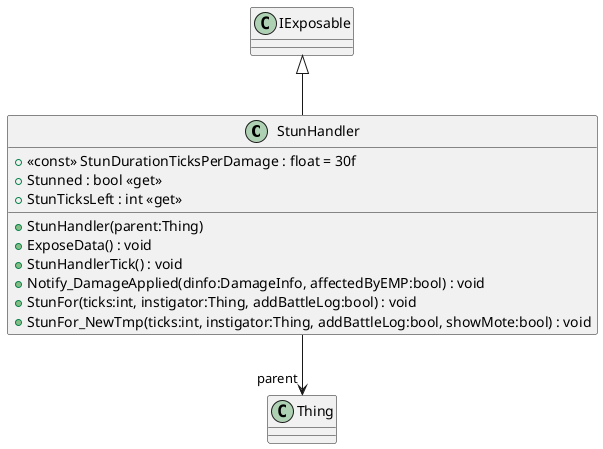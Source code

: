 @startuml
class StunHandler {
    + <<const>> StunDurationTicksPerDamage : float = 30f
    + Stunned : bool <<get>>
    + StunTicksLeft : int <<get>>
    + StunHandler(parent:Thing)
    + ExposeData() : void
    + StunHandlerTick() : void
    + Notify_DamageApplied(dinfo:DamageInfo, affectedByEMP:bool) : void
    + StunFor(ticks:int, instigator:Thing, addBattleLog:bool) : void
    + StunFor_NewTmp(ticks:int, instigator:Thing, addBattleLog:bool, showMote:bool) : void
}
IExposable <|-- StunHandler
StunHandler --> "parent" Thing
@enduml
